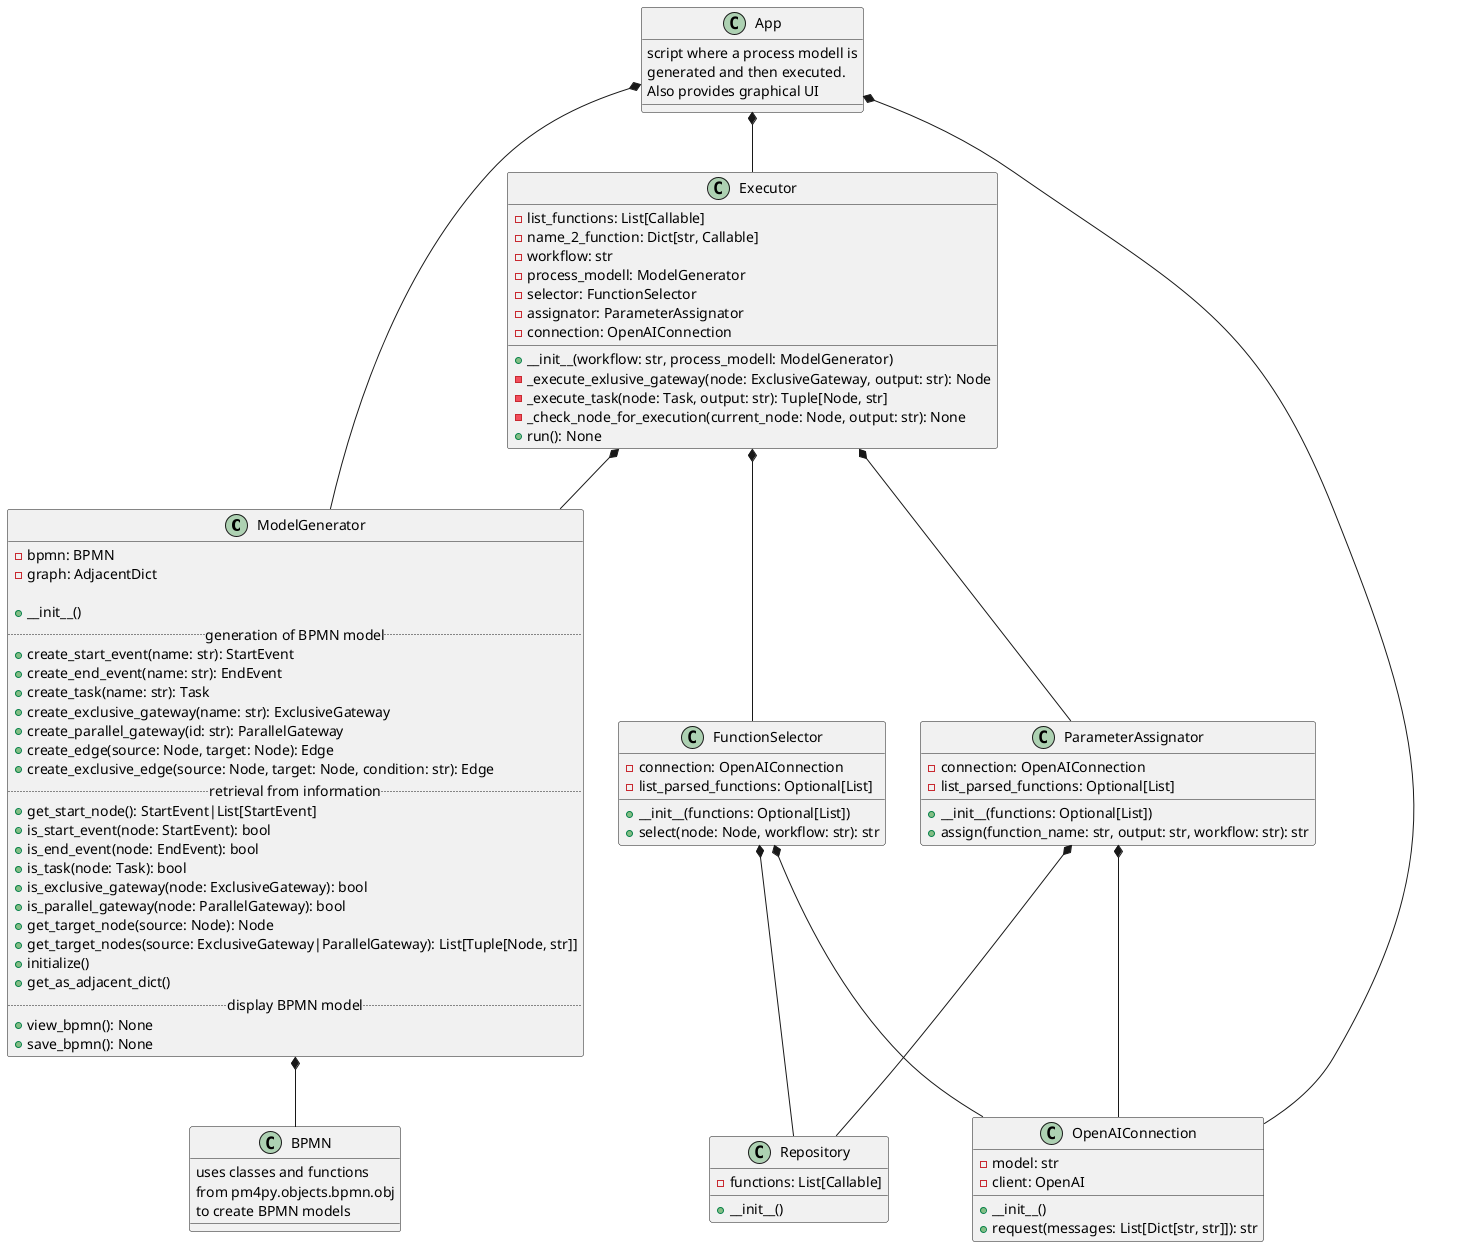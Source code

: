 @startuml

ModelGenerator *-- BPMN
App *-- ModelGenerator 
App *-- Executor
App *-- OpenAIConnection
Executor *-- ModelGenerator
Executor *-- FunctionSelector
Executor *-- ParameterAssignator
FunctionSelector *-- OpenAIConnection
ParameterAssignator *-- OpenAIConnection
ParameterAssignator *-- Repository
FunctionSelector *-- Repository

class App {
    script where a process modell is
    generated and then executed. 
    Also provides graphical UI 
}
    

class BPMN {
    uses classes and functions
    from pm4py.objects.bpmn.obj
    to create BPMN models
}

class ModelGenerator {
  -bpmn: BPMN
  -graph: AdjacentDict

  +__init__()
  .. generation of BPMN model ..
  +create_start_event(name: str): StartEvent
  +create_end_event(name: str): EndEvent
  +create_task(name: str): Task
  +create_exclusive_gateway(name: str): ExclusiveGateway
  +create_parallel_gateway(id: str): ParallelGateway
  +create_edge(source: Node, target: Node): Edge
  +create_exclusive_edge(source: Node, target: Node, condition: str): Edge
  .. retrieval from information ..
  +get_start_node(): StartEvent|List[StartEvent]
  +is_start_event(node: StartEvent): bool
  +is_end_event(node: EndEvent): bool
  +is_task(node: Task): bool
  +is_exclusive_gateway(node: ExclusiveGateway): bool
  +is_parallel_gateway(node: ParallelGateway): bool
  +get_target_node(source: Node): Node
  +get_target_nodes(source: ExclusiveGateway|ParallelGateway): List[Tuple[Node, str]]
  +initialize()
  +get_as_adjacent_dict()
  .. display BPMN model ..
  +view_bpmn(): None
  +save_bpmn(): None
}

class Executor {
  -list_functions: List[Callable]
  -name_2_function: Dict[str, Callable]
  -workflow: str
  -process_modell: ModelGenerator
  -selector: FunctionSelector
  -assignator: ParameterAssignator
  -connection: OpenAIConnection

  +__init__(workflow: str, process_modell: ModelGenerator)
  -_execute_exlusive_gateway(node: ExclusiveGateway, output: str): Node
  -_execute_task(node: Task, output: str): Tuple[Node, str]
  -_check_node_for_execution(current_node: Node, output: str): None
  +run(): None
}

class FunctionSelector {
  -connection: OpenAIConnection
  -list_parsed_functions: Optional[List]

  +__init__(functions: Optional[List])
  +select(node: Node, workflow: str): str
}

class ParameterAssignator {
  -connection: OpenAIConnection
  -list_parsed_functions: Optional[List]

  +__init__(functions: Optional[List])
  +assign(function_name: str, output: str, workflow: str): str
}

class OpenAIConnection {
  -model: str
  -client: OpenAI

  +__init__()
  +request(messages: List[Dict[str, str]]): str
}

class Repository {
  -functions: List[Callable]

  +__init__()
}
@enduml